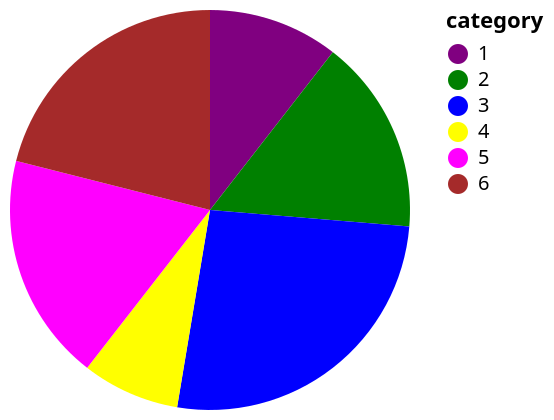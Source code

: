 {
  "$schema": "https://vega.github.io/schema/vega-lite/v5.json",
  "description": "A simple pie chart with embedded data.",
  "data": {
    "values": [
      {
        "category": 1,
        "value": 4
      },
      {
        "category": 2,
        "value": 6
      },
      {
        "category": 3,
        "value": 10
      },
      {
        "category": 4,
        "value": 3
      },
      {
        "category": 5,
        "value": 7
      },
      {
        "category": 6,
        "value": 8
      }
    ]
  },
  "mark": "arc",
  "encoding": {
    "theta": {
      "field": "value",
      "type": "quantitative"
    },
    "color": {
      "field": "category",
      "type": "nominal",
      "scale": {
        "range": [
          "purple",
          "green",
          "blue",
          "yellow",
          "magenta",
          "brown"
        ],
        "domain": {
          "unionWith": [
            5,
            6
          ]
        }
      }
    }
  }
}
